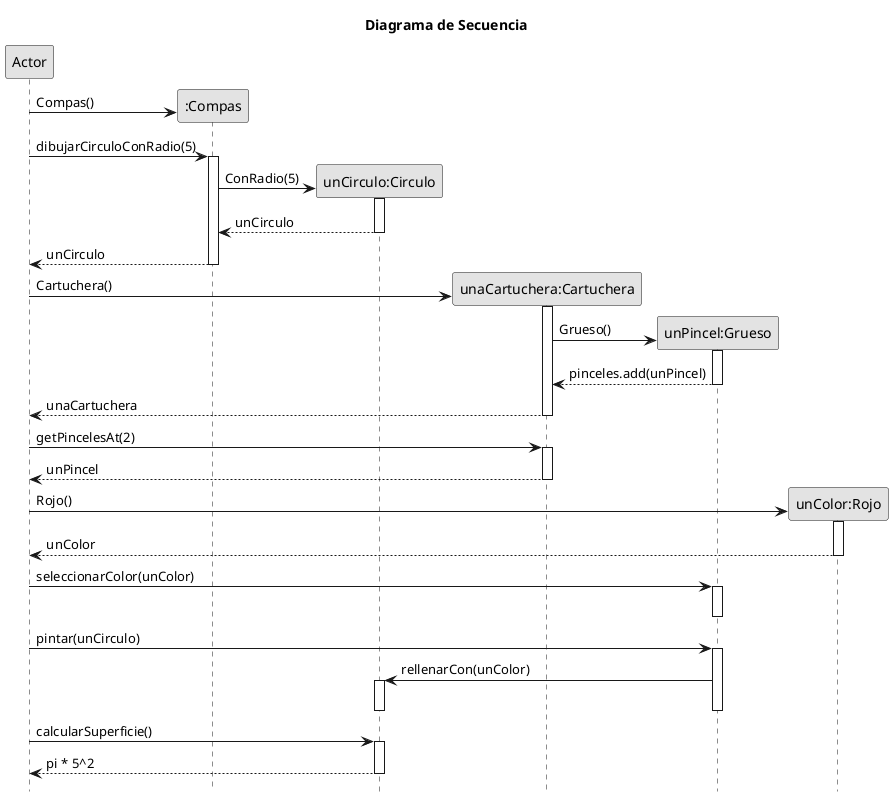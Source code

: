 @startuml Diagrama de Secuencia
title Diagrama de Secuencia

skinparam monochrome true
hide footbox

participant Actor
participant ":Compas" as compas
participant "unCirculo:Circulo" as circulo
participant "unaCartuchera:Cartuchera" as cartuchera
participant "unPincel:Grueso" as pincel
participant "unColor:Rojo" as color

create compas
Actor -> compas: Compas()
Actor -> compas: dibujarCirculoConRadio(5)
activate compas
    create circulo
    compas -> circulo: ConRadio(5)
    activate circulo
        compas <-- circulo: unCirculo
    deactivate circulo
    Actor <-- compas: unCirculo
deactivate compas
create cartuchera
Actor -> cartuchera: Cartuchera()
activate cartuchera
    create pincel
    cartuchera -> pincel: Grueso()
    activate pincel
    cartuchera <-- pincel: pinceles.add(unPincel)
    deactivate pincel
    Actor <-- cartuchera: unaCartuchera
deactivate cartuchera
Actor -> cartuchera: getPincelesAt(2)
activate cartuchera
    Actor <-- cartuchera: unPincel
deactivate cartuchera
Create color
Actor -> color: Rojo()
activate color
    Actor <-- color: unColor
deactivate color
Actor -> pincel: seleccionarColor(unColor)
activate pincel
deactivate pincel
Actor -> pincel: pintar(unCirculo)
activate pincel
    pincel -> circulo: rellenarCon(unColor)
    activate circulo
    deactivate circulo
deactivate pincel
Actor -> circulo: calcularSuperficie()
activate circulo
    Actor <-- circulo: pi * 5^2
deactivate circulo
@enduml